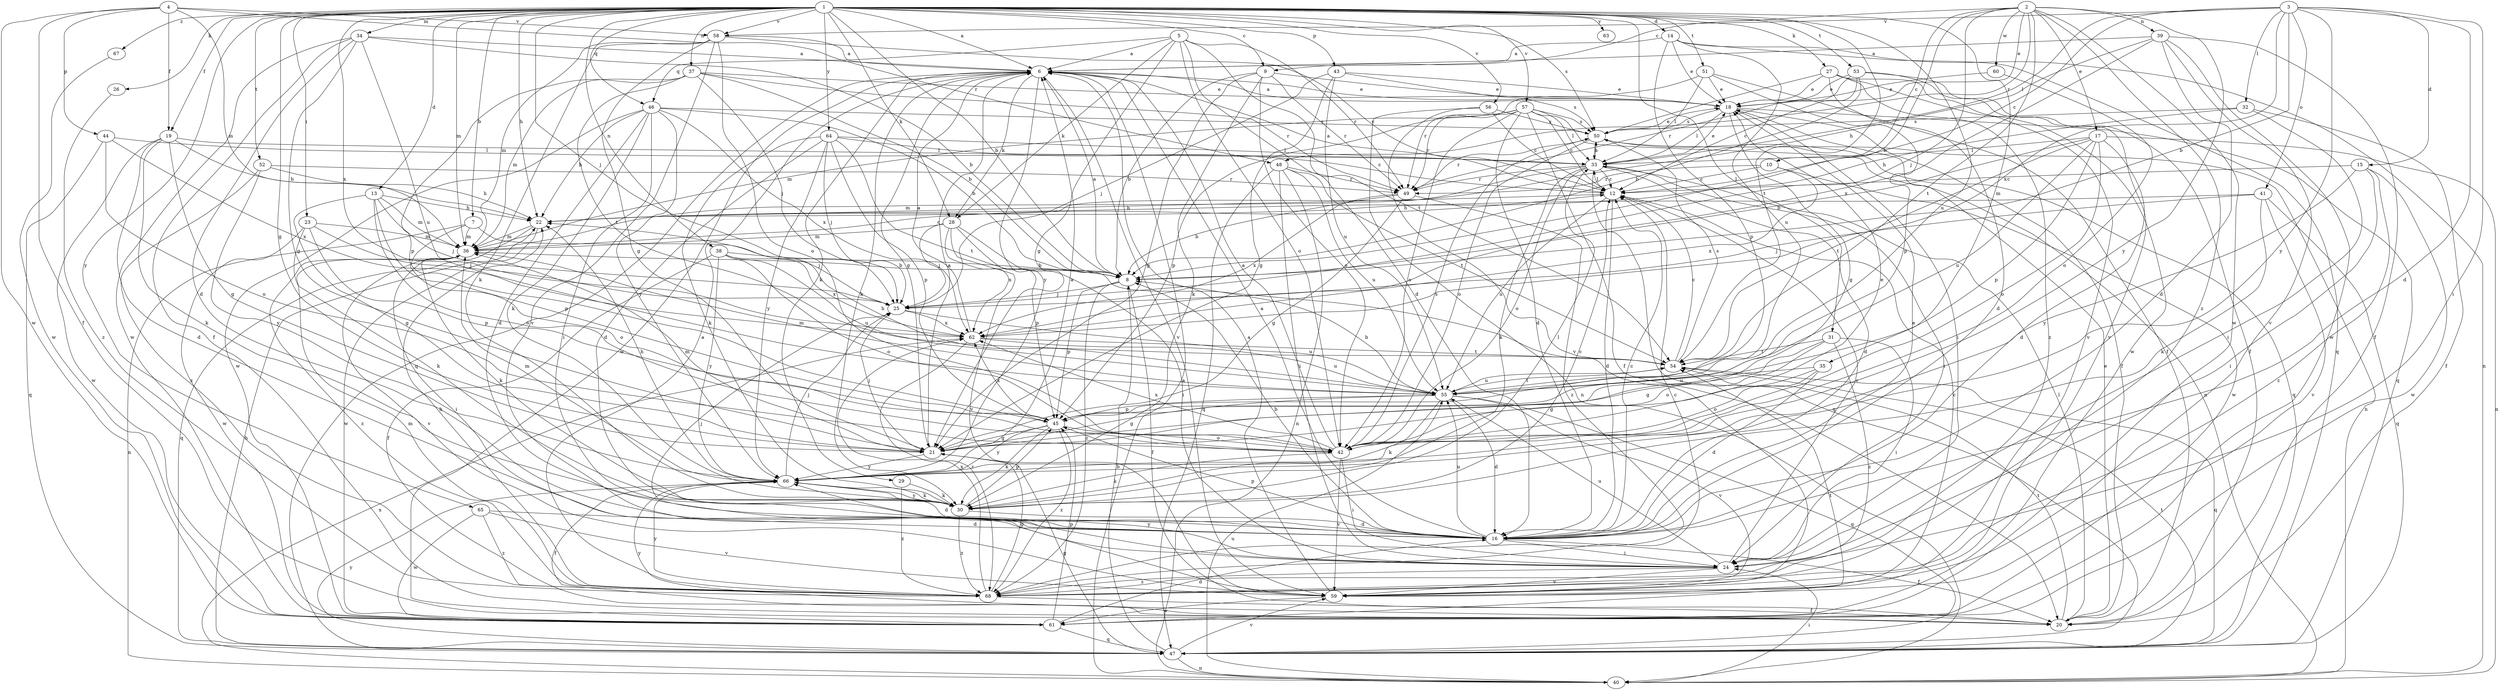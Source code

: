 strict digraph  {
	1 -> 6 [label=a];
	5 -> 6 [label=a];
	8 -> 6 [label=a];
	12 -> 6 [label=a];
	14 -> 6 [label=a];
	16 -> 6 [label=a];
	18 -> 6 [label=a];
	21 -> 6 [label=a];
	34 -> 6 [label=a];
	39 -> 6 [label=a];
	40 -> 6 [label=a];
	42 -> 6 [label=a];
	58 -> 6 [label=a];
	59 -> 6 [label=a];
	62 -> 6 [label=a];
	66 -> 6 [label=a];
	68 -> 6 [label=a];
	1 -> 7 [label=b];
	1 -> 8 [label=b];
	2 -> 8 [label=b];
	3 -> 8 [label=b];
	9 -> 8 [label=b];
	16 -> 8 [label=b];
	17 -> 8 [label=b];
	34 -> 8 [label=b];
	36 -> 8 [label=b];
	37 -> 8 [label=b];
	38 -> 8 [label=b];
	46 -> 8 [label=b];
	47 -> 8 [label=b];
	49 -> 8 [label=b];
	53 -> 8 [label=b];
	55 -> 8 [label=b];
	1 -> 9 [label=c];
	2 -> 9 [label=c];
	2 -> 10 [label=c];
	3 -> 12 [label=c];
	10 -> 12 [label=c];
	15 -> 12 [label=c];
	16 -> 12 [label=c];
	24 -> 12 [label=c];
	30 -> 12 [label=c];
	33 -> 12 [label=c];
	36 -> 12 [label=c];
	53 -> 12 [label=c];
	54 -> 12 [label=c];
	56 -> 12 [label=c];
	57 -> 12 [label=c];
	58 -> 12 [label=c];
	59 -> 12 [label=c];
	64 -> 12 [label=c];
	68 -> 12 [label=c];
	1 -> 13 [label=d];
	1 -> 14 [label=d];
	3 -> 15 [label=d];
	3 -> 16 [label=d];
	5 -> 16 [label=d];
	12 -> 16 [label=d];
	17 -> 16 [label=d];
	19 -> 16 [label=d];
	27 -> 16 [label=d];
	30 -> 16 [label=d];
	33 -> 16 [label=d];
	34 -> 16 [label=d];
	35 -> 16 [label=d];
	39 -> 16 [label=d];
	46 -> 16 [label=d];
	55 -> 16 [label=d];
	57 -> 16 [label=d];
	61 -> 16 [label=d];
	64 -> 16 [label=d];
	65 -> 16 [label=d];
	66 -> 16 [label=d];
	2 -> 17 [label=e];
	2 -> 18 [label=e];
	6 -> 18 [label=e];
	9 -> 18 [label=e];
	14 -> 18 [label=e];
	16 -> 18 [label=e];
	20 -> 18 [label=e];
	27 -> 18 [label=e];
	33 -> 18 [label=e];
	37 -> 18 [label=e];
	42 -> 18 [label=e];
	43 -> 18 [label=e];
	50 -> 18 [label=e];
	51 -> 18 [label=e];
	53 -> 18 [label=e];
	60 -> 18 [label=e];
	1 -> 19 [label=f];
	4 -> 19 [label=f];
	4 -> 20 [label=f];
	8 -> 20 [label=f];
	16 -> 20 [label=f];
	18 -> 20 [label=f];
	32 -> 20 [label=f];
	34 -> 20 [label=f];
	38 -> 20 [label=f];
	39 -> 20 [label=f];
	51 -> 20 [label=f];
	53 -> 20 [label=f];
	57 -> 20 [label=f];
	66 -> 20 [label=f];
	68 -> 20 [label=f];
	1 -> 21 [label=g];
	5 -> 21 [label=g];
	6 -> 21 [label=g];
	9 -> 21 [label=g];
	13 -> 21 [label=g];
	18 -> 21 [label=g];
	19 -> 21 [label=g];
	31 -> 21 [label=g];
	34 -> 21 [label=g];
	35 -> 21 [label=g];
	43 -> 21 [label=g];
	45 -> 21 [label=g];
	47 -> 21 [label=g];
	49 -> 21 [label=g];
	55 -> 21 [label=g];
	58 -> 21 [label=g];
	68 -> 21 [label=g];
	1 -> 22 [label=h];
	12 -> 22 [label=h];
	13 -> 22 [label=h];
	19 -> 22 [label=h];
	32 -> 22 [label=h];
	39 -> 22 [label=h];
	41 -> 22 [label=h];
	46 -> 22 [label=h];
	47 -> 22 [label=h];
	52 -> 22 [label=h];
	55 -> 22 [label=h];
	66 -> 22 [label=h];
	68 -> 22 [label=h];
	1 -> 23 [label=i];
	3 -> 24 [label=i];
	15 -> 24 [label=i];
	16 -> 24 [label=i];
	18 -> 24 [label=i];
	28 -> 24 [label=i];
	31 -> 24 [label=i];
	32 -> 24 [label=i];
	33 -> 24 [label=i];
	36 -> 24 [label=i];
	40 -> 24 [label=i];
	42 -> 24 [label=i];
	46 -> 24 [label=i];
	48 -> 24 [label=i];
	1 -> 25 [label=j];
	2 -> 25 [label=j];
	7 -> 25 [label=j];
	8 -> 25 [label=j];
	13 -> 25 [label=j];
	16 -> 25 [label=j];
	21 -> 25 [label=j];
	23 -> 25 [label=j];
	28 -> 25 [label=j];
	37 -> 25 [label=j];
	41 -> 25 [label=j];
	43 -> 25 [label=j];
	64 -> 25 [label=j];
	66 -> 25 [label=j];
	1 -> 26 [label=k];
	1 -> 27 [label=k];
	1 -> 28 [label=k];
	5 -> 28 [label=k];
	6 -> 28 [label=k];
	6 -> 29 [label=k];
	6 -> 30 [label=k];
	9 -> 30 [label=k];
	9 -> 30 [label=k];
	19 -> 30 [label=k];
	23 -> 30 [label=k];
	29 -> 30 [label=k];
	33 -> 30 [label=k];
	36 -> 30 [label=k];
	41 -> 30 [label=k];
	42 -> 30 [label=k];
	45 -> 30 [label=k];
	46 -> 30 [label=k];
	55 -> 30 [label=k];
	58 -> 30 [label=k];
	64 -> 30 [label=k];
	66 -> 30 [label=k];
	1 -> 31 [label=l];
	3 -> 32 [label=l];
	3 -> 33 [label=l];
	12 -> 33 [label=l];
	17 -> 33 [label=l];
	18 -> 33 [label=l];
	19 -> 33 [label=l];
	20 -> 33 [label=l];
	30 -> 33 [label=l];
	44 -> 33 [label=l];
	50 -> 33 [label=l];
	51 -> 33 [label=l];
	57 -> 33 [label=l];
	64 -> 33 [label=l];
	1 -> 34 [label=m];
	1 -> 35 [label=m];
	1 -> 36 [label=m];
	4 -> 36 [label=m];
	7 -> 36 [label=m];
	13 -> 36 [label=m];
	21 -> 36 [label=m];
	22 -> 36 [label=m];
	23 -> 36 [label=m];
	28 -> 36 [label=m];
	33 -> 36 [label=m];
	37 -> 36 [label=m];
	55 -> 36 [label=m];
	57 -> 36 [label=m];
	58 -> 36 [label=m];
	66 -> 36 [label=m];
	68 -> 36 [label=m];
	1 -> 37 [label=n];
	1 -> 38 [label=n];
	2 -> 39 [label=n];
	7 -> 40 [label=n];
	14 -> 40 [label=n];
	17 -> 40 [label=n];
	47 -> 40 [label=n];
	48 -> 40 [label=n];
	50 -> 40 [label=n];
	56 -> 40 [label=n];
	57 -> 40 [label=n];
	3 -> 41 [label=o];
	5 -> 42 [label=o];
	7 -> 42 [label=o];
	9 -> 42 [label=o];
	13 -> 42 [label=o];
	17 -> 42 [label=o];
	31 -> 42 [label=o];
	33 -> 42 [label=o];
	35 -> 42 [label=o];
	38 -> 42 [label=o];
	44 -> 42 [label=o];
	45 -> 42 [label=o];
	50 -> 42 [label=o];
	57 -> 42 [label=o];
	58 -> 42 [label=o];
	60 -> 42 [label=o];
	1 -> 43 [label=p];
	4 -> 44 [label=p];
	8 -> 45 [label=p];
	13 -> 45 [label=p];
	14 -> 45 [label=p];
	16 -> 45 [label=p];
	17 -> 45 [label=p];
	23 -> 45 [label=p];
	28 -> 45 [label=p];
	30 -> 45 [label=p];
	37 -> 45 [label=p];
	51 -> 45 [label=p];
	55 -> 45 [label=p];
	57 -> 45 [label=p];
	61 -> 45 [label=p];
	64 -> 45 [label=p];
	1 -> 46 [label=q];
	5 -> 46 [label=q];
	6 -> 47 [label=q];
	14 -> 47 [label=q];
	18 -> 47 [label=q];
	22 -> 47 [label=q];
	33 -> 47 [label=q];
	41 -> 47 [label=q];
	44 -> 47 [label=q];
	48 -> 47 [label=q];
	50 -> 47 [label=q];
	54 -> 47 [label=q];
	55 -> 47 [label=q];
	61 -> 47 [label=q];
	2 -> 48 [label=r];
	4 -> 48 [label=r];
	5 -> 49 [label=r];
	9 -> 49 [label=r];
	10 -> 49 [label=r];
	33 -> 49 [label=r];
	37 -> 49 [label=r];
	48 -> 49 [label=r];
	50 -> 49 [label=r];
	51 -> 49 [label=r];
	52 -> 49 [label=r];
	53 -> 49 [label=r];
	57 -> 49 [label=r];
	1 -> 50 [label=s];
	18 -> 50 [label=s];
	27 -> 50 [label=s];
	32 -> 50 [label=s];
	33 -> 50 [label=s];
	42 -> 50 [label=s];
	43 -> 50 [label=s];
	46 -> 50 [label=s];
	54 -> 50 [label=s];
	56 -> 50 [label=s];
	57 -> 50 [label=s];
	1 -> 51 [label=t];
	1 -> 52 [label=t];
	1 -> 53 [label=t];
	1 -> 54 [label=t];
	2 -> 54 [label=t];
	5 -> 54 [label=t];
	17 -> 54 [label=t];
	20 -> 54 [label=t];
	31 -> 54 [label=t];
	37 -> 54 [label=t];
	47 -> 54 [label=t];
	48 -> 54 [label=t];
	55 -> 54 [label=t];
	61 -> 54 [label=t];
	62 -> 54 [label=t];
	64 -> 54 [label=t];
	1 -> 55 [label=u];
	12 -> 55 [label=u];
	14 -> 55 [label=u];
	16 -> 55 [label=u];
	17 -> 55 [label=u];
	24 -> 55 [label=u];
	25 -> 55 [label=u];
	34 -> 55 [label=u];
	35 -> 55 [label=u];
	38 -> 55 [label=u];
	40 -> 55 [label=u];
	43 -> 55 [label=u];
	48 -> 55 [label=u];
	54 -> 55 [label=u];
	62 -> 55 [label=u];
	1 -> 56 [label=v];
	1 -> 57 [label=v];
	1 -> 58 [label=v];
	3 -> 58 [label=v];
	4 -> 58 [label=v];
	6 -> 59 [label=v];
	24 -> 59 [label=v];
	27 -> 59 [label=v];
	28 -> 59 [label=v];
	36 -> 59 [label=v];
	39 -> 59 [label=v];
	41 -> 59 [label=v];
	42 -> 59 [label=v];
	47 -> 59 [label=v];
	53 -> 59 [label=v];
	55 -> 59 [label=v];
	56 -> 59 [label=v];
	58 -> 59 [label=v];
	65 -> 59 [label=v];
	2 -> 60 [label=w];
	2 -> 61 [label=w];
	4 -> 61 [label=w];
	6 -> 61 [label=w];
	10 -> 61 [label=w];
	15 -> 61 [label=w];
	19 -> 61 [label=w];
	22 -> 61 [label=w];
	23 -> 61 [label=w];
	27 -> 61 [label=w];
	34 -> 61 [label=w];
	39 -> 61 [label=w];
	46 -> 61 [label=w];
	59 -> 61 [label=w];
	65 -> 61 [label=w];
	67 -> 61 [label=w];
	1 -> 62 [label=x];
	3 -> 62 [label=x];
	10 -> 62 [label=x];
	25 -> 62 [label=x];
	28 -> 62 [label=x];
	38 -> 62 [label=x];
	39 -> 62 [label=x];
	40 -> 62 [label=x];
	42 -> 62 [label=x];
	44 -> 62 [label=x];
	45 -> 62 [label=x];
	46 -> 62 [label=x];
	49 -> 62 [label=x];
	68 -> 62 [label=x];
	1 -> 63 [label=y];
	1 -> 64 [label=y];
	1 -> 65 [label=y];
	2 -> 66 [label=y];
	3 -> 66 [label=y];
	6 -> 66 [label=y];
	15 -> 66 [label=y];
	20 -> 66 [label=y];
	21 -> 66 [label=y];
	24 -> 66 [label=y];
	30 -> 66 [label=y];
	38 -> 66 [label=y];
	45 -> 66 [label=y];
	46 -> 66 [label=y];
	47 -> 66 [label=y];
	52 -> 66 [label=y];
	64 -> 66 [label=y];
	68 -> 66 [label=y];
	1 -> 67 [label=z];
	2 -> 68 [label=z];
	8 -> 68 [label=z];
	15 -> 68 [label=z];
	24 -> 68 [label=z];
	26 -> 68 [label=z];
	27 -> 68 [label=z];
	29 -> 68 [label=z];
	30 -> 68 [label=z];
	31 -> 68 [label=z];
	36 -> 68 [label=z];
	45 -> 68 [label=z];
	49 -> 68 [label=z];
	52 -> 68 [label=z];
	62 -> 68 [label=z];
	65 -> 68 [label=z];
}
